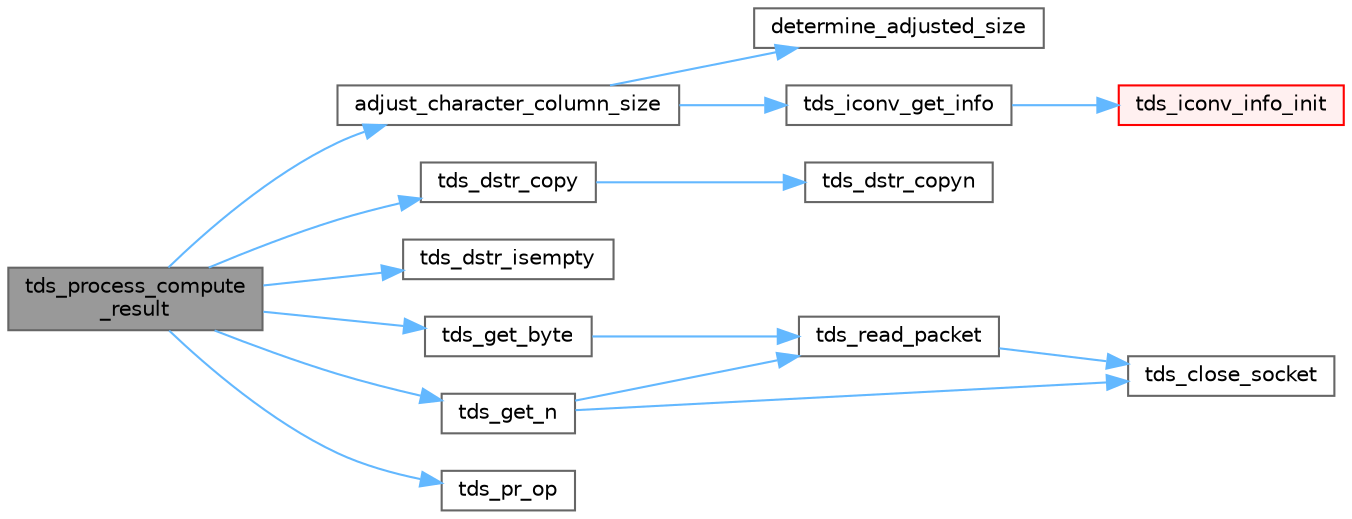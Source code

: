 digraph "tds_process_compute_result"
{
 // LATEX_PDF_SIZE
  bgcolor="transparent";
  edge [fontname=Helvetica,fontsize=10,labelfontname=Helvetica,labelfontsize=10];
  node [fontname=Helvetica,fontsize=10,shape=box,height=0.2,width=0.4];
  rankdir="LR";
  Node1 [id="Node000001",label="tds_process_compute\l_result",height=0.2,width=0.4,color="gray40", fillcolor="grey60", style="filled", fontcolor="black",tooltip="tds_process_compute_result() processes compute result sets."];
  Node1 -> Node2 [id="edge1_Node000001_Node000002",color="steelblue1",style="solid",tooltip=" "];
  Node2 [id="Node000002",label="adjust_character_column_size",height=0.2,width=0.4,color="grey40", fillcolor="white", style="filled",URL="$a00592.html#ga91770634ce8c0d6f1fe007b45da186fd",tooltip="Adjust column size according to client's encoding."];
  Node2 -> Node3 [id="edge2_Node000002_Node000003",color="steelblue1",style="solid",tooltip=" "];
  Node3 [id="Node000003",label="determine_adjusted_size",height=0.2,width=0.4,color="grey40", fillcolor="white", style="filled",URL="$a00592.html#gaacb26868882440aa08de9fb952628eaf",tooltip="Allow for maximum possible size of converted data, while being careful about integer division truncat..."];
  Node2 -> Node4 [id="edge3_Node000002_Node000004",color="steelblue1",style="solid",tooltip=" "];
  Node4 [id="Node000004",label="tds_iconv_get_info",height=0.2,width=0.4,color="grey40", fillcolor="white", style="filled",URL="$a00588.html#ga1639ccaa7e17c07457bcb37f313bc52f",tooltip="Get a iconv info structure, allocate and initialize if needed."];
  Node4 -> Node5 [id="edge4_Node000004_Node000005",color="steelblue1",style="solid",tooltip=" "];
  Node5 [id="Node000005",label="tds_iconv_info_init",height=0.2,width=0.4,color="red", fillcolor="#FFF0F0", style="filled",URL="$a00588.html#ga3a7a7b4d6ed344127e164dd0b443d790",tooltip="Open iconv descriptors to convert between character sets (both directions)."];
  Node1 -> Node8 [id="edge5_Node000001_Node000008",color="steelblue1",style="solid",tooltip=" "];
  Node8 [id="Node000008",label="tds_dstr_copy",height=0.2,width=0.4,color="grey40", fillcolor="white", style="filled",URL="$a00593.html#gad96366d9fa93bfc283cef1299fbe97ab",tooltip="copy a string from another"];
  Node8 -> Node9 [id="edge6_Node000008_Node000009",color="steelblue1",style="solid",tooltip=" "];
  Node9 [id="Node000009",label="tds_dstr_copyn",height=0.2,width=0.4,color="grey40", fillcolor="white", style="filled",URL="$a00593.html#ga656718f240d7403f986ae887d84a6ca1",tooltip="Set string to a given buffer of characters."];
  Node1 -> Node10 [id="edge7_Node000001_Node000010",color="steelblue1",style="solid",tooltip=" "];
  Node10 [id="Node000010",label="tds_dstr_isempty",height=0.2,width=0.4,color="grey40", fillcolor="white", style="filled",URL="$a00593.html#ga197c6af67f2e7469d06c2aa055917b1e",tooltip="test if string is empty"];
  Node1 -> Node11 [id="edge8_Node000001_Node000011",color="steelblue1",style="solid",tooltip=" "];
  Node11 [id="Node000011",label="tds_get_byte",height=0.2,width=0.4,color="grey40", fillcolor="white", style="filled",URL="$a00591.html#ga0cb72d3f6943795c39db1fa692be0a58",tooltip="Return a single byte from the input buffer."];
  Node11 -> Node12 [id="edge9_Node000011_Node000012",color="steelblue1",style="solid",tooltip=" "];
  Node12 [id="Node000012",label="tds_read_packet",height=0.2,width=0.4,color="grey40", fillcolor="white", style="filled",URL="$a00591.html#ga410619783bdf2bb60b0f27a5578e0e07",tooltip="Read in one 'packet' from the server."];
  Node12 -> Node13 [id="edge10_Node000012_Node000013",color="steelblue1",style="solid",tooltip=" "];
  Node13 [id="Node000013",label="tds_close_socket",height=0.2,width=0.4,color="grey40", fillcolor="white", style="filled",URL="$a00591.html#ga3e3f76009fce5ceedb2f42bb2c9aed2e",tooltip="Close current socket."];
  Node1 -> Node14 [id="edge11_Node000001_Node000014",color="steelblue1",style="solid",tooltip=" "];
  Node14 [id="Node000014",label="tds_get_n",height=0.2,width=0.4,color="grey40", fillcolor="white", style="filled",URL="$a00591.html#gae777dd57e8d1bb40349d7d7d8434fddf",tooltip="Get N bytes from the buffer and return them in the already allocated space   given to us."];
  Node14 -> Node13 [id="edge12_Node000014_Node000013",color="steelblue1",style="solid",tooltip=" "];
  Node14 -> Node12 [id="edge13_Node000014_Node000012",color="steelblue1",style="solid",tooltip=" "];
  Node1 -> Node15 [id="edge14_Node000001_Node000015",color="steelblue1",style="solid",tooltip=" "];
  Node15 [id="Node000015",label="tds_pr_op",height=0.2,width=0.4,color="grey40", fillcolor="white", style="filled",URL="$a00592.html#ga62dc14d21453e88e24880ee0acaca73a",tooltip="Returns string representation for a given operation."];
}
